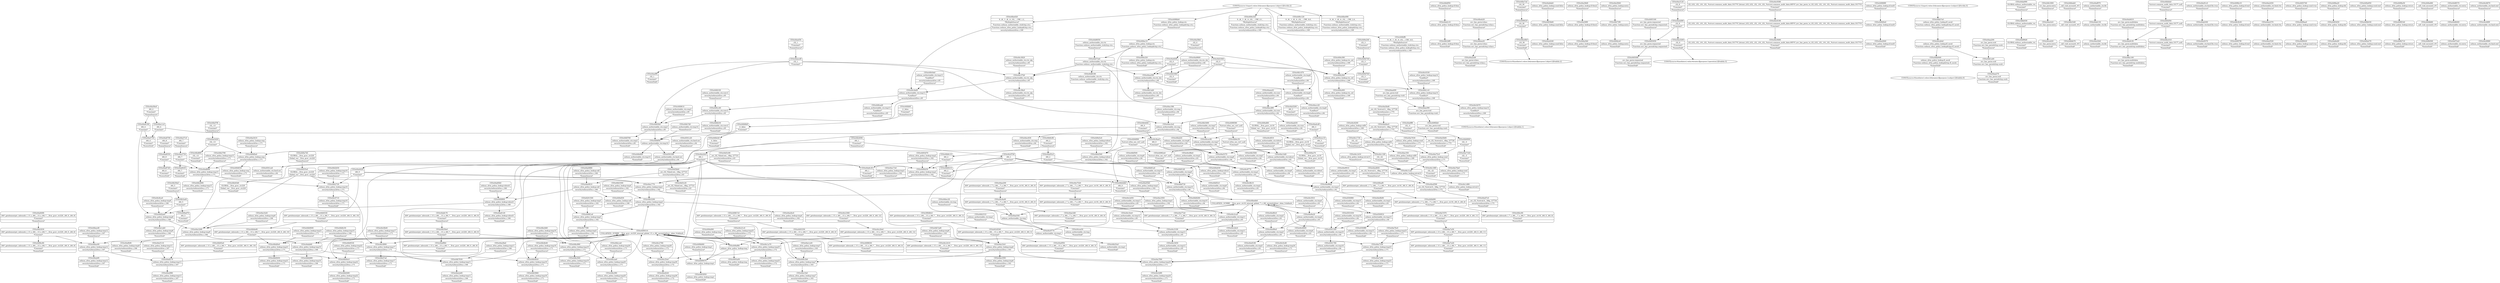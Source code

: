 digraph {
	CE0x44b3290 [shape=record,shape=Mrecord,label="{CE0x44b3290|selinux_xfrm_policy_lookup:tmp4|security/selinux/xfrm.c,162}"]
	CE0x44bf5c0 [shape=record,shape=Mrecord,label="{CE0x44bf5c0|selinux_authorizable_ctx:tmp9|security/selinux/xfrm.c,64|*SummSink*}"]
	CE0x44fdcb0 [shape=record,shape=Mrecord,label="{CE0x44fdcb0|i1_false|*Constant*|*SummSink*}"]
	CE0x44b39a0 [shape=record,shape=Mrecord,label="{CE0x44b39a0|i64_5|*Constant*|*SummSource*}"]
	CE0x449c120 [shape=record,shape=Mrecord,label="{CE0x449c120|0:_i8,_1:_i8,_4:_i32,_:_CRE_8,8_|*MultipleSource*|Function::selinux_authorizable_ctx&Arg::ctx::|Function::selinux_xfrm_policy_lookup&Arg::ctx::|security/selinux/xfrm.c,169}"]
	CE0x44b6f50 [shape=record,shape=Mrecord,label="{CE0x44b6f50|selinux_xfrm_policy_lookup:if.then|*SummSource*}"]
	CE0x44a6ff0 [shape=record,shape=Mrecord,label="{CE0x44a6ff0|i32_-3|*Constant*|*SummSource*}"]
	CE0x44a2ed0 [shape=record,shape=Mrecord,label="{CE0x44a2ed0|avc_has_perm:tclass|Function::avc_has_perm&Arg::tclass::|*SummSink*}"]
	CE0x44ec380 [shape=record,shape=Mrecord,label="{CE0x44ec380|selinux_authorizable_ctx:cmp|security/selinux/xfrm.c,64|*SummSource*}"]
	CE0x44bc8d0 [shape=record,shape=Mrecord,label="{CE0x44bc8d0|selinux_xfrm_policy_lookup:tmp19|security/selinux/xfrm.c,171|*SummSource*}"]
	CE0x44a8ab0 [shape=record,shape=Mrecord,label="{CE0x44a8ab0|selinux_xfrm_policy_lookup:cond.false|*SummSource*}"]
	CE0x44a8270 [shape=record,shape=Mrecord,label="{CE0x44a8270|selinux_xfrm_policy_lookup:tmp13|security/selinux/xfrm.c,167}"]
	CE0x44b7630 [shape=record,shape=Mrecord,label="{CE0x44b7630|selinux_xfrm_policy_lookup:tmp11|security/selinux/xfrm.c,166}"]
	CE0x44a87d0 [shape=record,shape=Mrecord,label="{CE0x44a87d0|i64_8|*Constant*|*SummSink*}"]
	CE0x44ec1c0 [shape=record,shape=Mrecord,label="{CE0x44ec1c0|i64_4|*Constant*}"]
	CE0x44c6a40 [shape=record,shape=Mrecord,label="{CE0x44c6a40|i64*_getelementptr_inbounds_(_7_x_i64_,_7_x_i64_*___llvm_gcov_ctr16,_i64_0,_i64_0)|*Constant*}"]
	CE0x44be020 [shape=record,shape=Mrecord,label="{CE0x44be020|0:_i8,_1:_i8,_4:_i32,_:_CRE_1,2_|*MultipleSource*|Function::selinux_authorizable_ctx&Arg::ctx::|Function::selinux_xfrm_policy_lookup&Arg::ctx::|security/selinux/xfrm.c,169}"]
	CE0x44ba3b0 [shape=record,shape=Mrecord,label="{CE0x44ba3b0|selinux_xfrm_policy_lookup:if.then2|*SummSink*}"]
	CE0x44b6210 [shape=record,shape=Mrecord,label="{CE0x44b6210|i64_2|*Constant*|*SummSink*}"]
	CE0x44b8e80 [shape=record,shape=Mrecord,label="{CE0x44b8e80|i64*_getelementptr_inbounds_(_13_x_i64_,_13_x_i64_*___llvm_gcov_ctr220,_i64_0,_i64_10)|*Constant*}"]
	CE0x44d1840 [shape=record,shape=Mrecord,label="{CE0x44d1840|i32_0|*Constant*}"]
	CE0x44b7ad0 [shape=record,shape=Mrecord,label="{CE0x44b7ad0|selinux_xfrm_policy_lookup:tmp6|security/selinux/xfrm.c,163|*SummSource*}"]
	CE0x44a8690 [shape=record,shape=Mrecord,label="{CE0x44a8690|selinux_xfrm_policy_lookup:tmp15|security/selinux/xfrm.c,171}"]
	CE0x44b6900 [shape=record,shape=Mrecord,label="{CE0x44b6900|i32_-3|*Constant*}"]
	CE0x44962e0 [shape=record,shape=Mrecord,label="{CE0x44962e0|%struct.xfrm_sec_ctx*_null|*Constant*|*SummSink*}"]
	CE0x44c0df0 [shape=record,shape=Mrecord,label="{CE0x44c0df0|selinux_xfrm_policy_lookup:tmp24|security/selinux/xfrm.c,171|*SummSink*}"]
	CE0x44b73f0 [shape=record,shape=Mrecord,label="{CE0x44b73f0|selinux_xfrm_policy_lookup:entry}"]
	CE0x44b4920 [shape=record,shape=Mrecord,label="{CE0x44b4920|selinux_xfrm_policy_lookup:tmp18|security/selinux/xfrm.c,171}"]
	"CONST[source:0(mediator),value:0(static)][purpose:{operation}][SnkIdx:3]"
	CE0x44b1d00 [shape=record,shape=Mrecord,label="{CE0x44b1d00|selinux_authorizable_ctx:tmp6|*LoadInst*|security/selinux/xfrm.c,64}"]
	CE0x449e400 [shape=record,shape=Mrecord,label="{CE0x449e400|selinux_xfrm_policy_lookup:ctx_sid|security/selinux/xfrm.c,169|*SummSink*}"]
	CE0x44bc940 [shape=record,shape=Mrecord,label="{CE0x44bc940|selinux_xfrm_policy_lookup:tmp19|security/selinux/xfrm.c,171|*SummSink*}"]
	CE0x44a71b0 [shape=record,shape=Mrecord,label="{CE0x44a71b0|i32_-3|*Constant*|*SummSink*}"]
	CE0x44a5370 [shape=record,shape=Mrecord,label="{CE0x44a5370|selinux_authorizable_ctx:tmp8|security/selinux/xfrm.c,64}"]
	CE0x44c9380 [shape=record,shape=Mrecord,label="{CE0x44c9380|i32_(i32,_i32,_i16,_i32,_%struct.common_audit_data.1017*)*_bitcast_(i32_(i32,_i32,_i16,_i32,_%struct.common_audit_data.495*)*_avc_has_perm_to_i32_(i32,_i32,_i16,_i32,_%struct.common_audit_data.1017*)*)|*Constant*|*SummSource*}"]
	CE0x44a56e0 [shape=record,shape=Mrecord,label="{CE0x44a56e0|i64_4|*Constant*|*SummSource*}"]
	CE0x4498580 [shape=record,shape=Mrecord,label="{CE0x4498580|%struct.xfrm_sec_ctx*_null|*Constant*|*SummSource*}"]
	CE0x44940e0 [shape=record,shape=Mrecord,label="{CE0x44940e0|selinux_xfrm_policy_lookup:if.end3}"]
	CE0x44fd3b0 [shape=record,shape=Mrecord,label="{CE0x44fd3b0|selinux_authorizable_ctx:cmp3|security/selinux/xfrm.c,65}"]
	CE0x4499470 [shape=record,shape=Mrecord,label="{CE0x4499470|selinux_xfrm_policy_lookup:tmp1}"]
	CE0x44fec90 [shape=record,shape=Mrecord,label="{CE0x44fec90|i64*_getelementptr_inbounds_(_7_x_i64_,_7_x_i64_*___llvm_gcov_ctr16,_i64_0,_i64_6)|*Constant*|*SummSink*}"]
	CE0x44c0cd0 [shape=record,shape=Mrecord,label="{CE0x44c0cd0|selinux_xfrm_policy_lookup:tmp24|security/selinux/xfrm.c,171|*SummSource*}"]
	CE0x44aa270 [shape=record,shape=Mrecord,label="{CE0x44aa270|avc_has_perm:ssid|Function::avc_has_perm&Arg::ssid::|*SummSink*}"]
	CE0x44a8550 [shape=record,shape=Mrecord,label="{CE0x44a8550|i64_8|*Constant*}"]
	CE0x44da990 [shape=record,shape=Mrecord,label="{CE0x44da990|GLOBAL:selinux_authorizable_ctx|*Constant*|*SummSource*}"]
	CE0x44ca420 [shape=record,shape=Mrecord,label="{CE0x44ca420|avc_has_perm:entry|*SummSink*}"]
	CE0x44bf500 [shape=record,shape=Mrecord,label="{CE0x44bf500|selinux_authorizable_ctx:tmp9|security/selinux/xfrm.c,64|*SummSource*}"]
	CE0x449cad0 [shape=record,shape=Mrecord,label="{CE0x449cad0|selinux_authorizable_ctx:tmp13|*LoadInst*|security/selinux/xfrm.c,65|*SummSink*}"]
	CE0x44e9b90 [shape=record,shape=Mrecord,label="{CE0x44e9b90|selinux_authorizable_ctx:tmp3|security/selinux/xfrm.c,63|*SummSink*}"]
	CE0x44bbb70 [shape=record,shape=Mrecord,label="{CE0x44bbb70|_call_void_mcount()_#3|*SummSink*}"]
	CE0x44a4420 [shape=record,shape=Mrecord,label="{CE0x44a4420|i64_0|*Constant*}"]
	CE0x44b4d40 [shape=record,shape=Mrecord,label="{CE0x44b4d40|i64_0|*Constant*|*SummSource*}"]
	CE0x44ab130 [shape=record,shape=Mrecord,label="{CE0x44ab130|selinux_authorizable_ctx:bb}"]
	CE0x44afa60 [shape=record,shape=Mrecord,label="{CE0x44afa60|selinux_xfrm_policy_lookup:tmp10|security/selinux/xfrm.c,166}"]
	CE0x44c1ca0 [shape=record,shape=Mrecord,label="{CE0x44c1ca0|selinux_xfrm_policy_lookup:retval.0}"]
	CE0x44e9910 [shape=record,shape=Mrecord,label="{CE0x44e9910|selinux_authorizable_ctx:tmp3|security/selinux/xfrm.c,63|*SummSource*}"]
	CE0x44c3820 [shape=record,shape=Mrecord,label="{CE0x44c3820|selinux_authorizable_ctx:ctx_alg|security/selinux/xfrm.c,65|*SummSource*}"]
	CE0x44a05c0 [shape=record,shape=Mrecord,label="{CE0x44a05c0|i64_2|*Constant*}"]
	CE0x449d7b0 [shape=record,shape=Mrecord,label="{CE0x449d7b0|i32_3|*Constant*|*SummSink*}"]
	CE0x44b2b50 [shape=record,shape=Mrecord,label="{CE0x44b2b50|selinux_xfrm_policy_lookup:tmp16|security/selinux/xfrm.c,171|*SummSource*}"]
	CE0x44bb940 [shape=record,shape=Mrecord,label="{CE0x44bb940|selinux_xfrm_policy_lookup:fl_secid|Function::selinux_xfrm_policy_lookup&Arg::fl_secid::|*SummSink*}"]
	CE0x44bb7e0 [shape=record,shape=Mrecord,label="{CE0x44bb7e0|selinux_xfrm_policy_lookup:fl_secid|Function::selinux_xfrm_policy_lookup&Arg::fl_secid::|*SummSource*}"]
	CE0x44c0b40 [shape=record,shape=Mrecord,label="{CE0x44c0b40|selinux_xfrm_policy_lookup:tmp17|security/selinux/xfrm.c,171|*SummSource*}"]
	CE0x44bcca0 [shape=record,shape=Mrecord,label="{CE0x44bcca0|selinux_xfrm_policy_lookup:tmp20|security/selinux/xfrm.c,171|*SummSource*}"]
	CE0x6201500 [shape=record,shape=Mrecord,label="{CE0x6201500|selinux_xfrm_policy_lookup:tmp5|security/selinux/xfrm.c,162|*SummSource*}"]
	CE0x4501630 [shape=record,shape=Mrecord,label="{CE0x4501630|selinux_authorizable_ctx:tmp16|security/selinux/xfrm.c,64|*SummSource*}"]
	CE0x4493b60 [shape=record,shape=Mrecord,label="{CE0x4493b60|selinux_xfrm_policy_lookup:cond.false}"]
	CE0x44befc0 [shape=record,shape=Mrecord,label="{CE0x44befc0|selinux_authorizable_ctx:tmp8|security/selinux/xfrm.c,64|*SummSource*}"]
	CE0x44a2dc0 [shape=record,shape=Mrecord,label="{CE0x44a2dc0|i64_1|*Constant*}"]
	"CONST[source:0(mediator),value:2(dynamic)][purpose:{object}][SnkIdx:1]"
	CE0x44bf730 [shape=record,shape=Mrecord,label="{CE0x44bf730|selinux_authorizable_ctx:tmp10|security/selinux/xfrm.c,64}"]
	CE0x4499f00 [shape=record,shape=Mrecord,label="{CE0x4499f00|selinux_xfrm_policy_lookup:tobool1|security/selinux/xfrm.c,166}"]
	CE0x44b4db0 [shape=record,shape=Mrecord,label="{CE0x44b4db0|i64_0|*Constant*|*SummSink*}"]
	CE0x44a9ac0 [shape=record,shape=Mrecord,label="{CE0x44a9ac0|_ret_i32_%retval.0,_!dbg_!27728|security/selinux/avc.c,775}"]
	CE0x44c18f0 [shape=record,shape=Mrecord,label="{CE0x44c18f0|i32_-22|*Constant*|*SummSink*}"]
	CE0x449cc40 [shape=record,shape=Mrecord,label="{CE0x449cc40|selinux_authorizable_ctx:conv2|security/selinux/xfrm.c,65}"]
	CE0x44a17e0 [shape=record,shape=Mrecord,label="{CE0x44a17e0|selinux_xfrm_policy_lookup:tmp3|security/selinux/xfrm.c,162|*SummSource*}"]
	CE0x44bd6f0 [shape=record,shape=Mrecord,label="{CE0x44bd6f0|i32_-13|*Constant*|*SummSink*}"]
	CE0x449bff0 [shape=record,shape=Mrecord,label="{CE0x449bff0|0:_i8,_1:_i8,_4:_i32,_:_CRE_4,8_|*MultipleSource*|Function::selinux_authorizable_ctx&Arg::ctx::|Function::selinux_xfrm_policy_lookup&Arg::ctx::|security/selinux/xfrm.c,169}"]
	CE0x44a4240 [shape=record,shape=Mrecord,label="{CE0x44a4240|selinux_xfrm_policy_lookup:cond.false|*SummSink*}"]
	CE0x44cec80 [shape=record,shape=Mrecord,label="{CE0x44cec80|selinux_authorizable_ctx:tmp7|security/selinux/xfrm.c,64}"]
	CE0x44a5110 [shape=record,shape=Mrecord,label="{CE0x44a5110|selinux_xfrm_policy_lookup:tmp13|security/selinux/xfrm.c,167|*SummSource*}"]
	CE0x44981a0 [shape=record,shape=Mrecord,label="{CE0x44981a0|selinux_xfrm_policy_lookup:tmp5|security/selinux/xfrm.c,162}"]
	CE0x449b450 [shape=record,shape=Mrecord,label="{CE0x449b450|selinux_xfrm_policy_lookup:tmp2|security/selinux/xfrm.c,162}"]
	CE0x44a9660 [shape=record,shape=Mrecord,label="{CE0x44a9660|selinux_authorizable_ctx:ctx_doi|security/selinux/xfrm.c,64|*SummSource*}"]
	CE0x44a60b0 [shape=record,shape=Mrecord,label="{CE0x44a60b0|selinux_xfrm_policy_lookup:tobool1|security/selinux/xfrm.c,166|*SummSource*}"]
	CE0x4500f80 [shape=record,shape=Mrecord,label="{CE0x4500f80|selinux_authorizable_ctx:tmp15|security/selinux/xfrm.c,64|*SummSource*}"]
	CE0x44c6190 [shape=record,shape=Mrecord,label="{CE0x44c6190|i32_(i32,_i32,_i16,_i32,_%struct.common_audit_data.1017*)*_bitcast_(i32_(i32,_i32,_i16,_i32,_%struct.common_audit_data.495*)*_avc_has_perm_to_i32_(i32,_i32,_i16,_i32,_%struct.common_audit_data.1017*)*)|*Constant*}"]
	CE0x44cea50 [shape=record,shape=Mrecord,label="{CE0x44cea50|selinux_authorizable_ctx:tmp|*SummSink*}"]
	CE0x44c0890 [shape=record,shape=Mrecord,label="{CE0x44c0890|selinux_xfrm_policy_lookup:tmp17|security/selinux/xfrm.c,171}"]
	CE0x44a9c50 [shape=record,shape=Mrecord,label="{CE0x44a9c50|avc_has_perm:auditdata|Function::avc_has_perm&Arg::auditdata::}"]
	CE0x44bd7f0 [shape=record,shape=Mrecord,label="{CE0x44bd7f0|i32_-13|*Constant*|*SummSource*}"]
	CE0x44a9d10 [shape=record,shape=Mrecord,label="{CE0x44a9d10|avc_has_perm:auditdata|Function::avc_has_perm&Arg::auditdata::|*SummSource*}"]
	CE0x44b8260 [shape=record,shape=Mrecord,label="{CE0x44b8260|selinux_authorizable_ctx:tmp10|security/selinux/xfrm.c,64|*SummSink*}"]
	CE0x4493a00 [shape=record,shape=Mrecord,label="{CE0x4493a00|selinux_xfrm_policy_lookup:tmp|*SummSink*}"]
	CE0x44e77e0 [shape=record,shape=Mrecord,label="{CE0x44e77e0|i64*_getelementptr_inbounds_(_7_x_i64_,_7_x_i64_*___llvm_gcov_ctr16,_i64_0,_i64_5)|*Constant*|*SummSink*}"]
	CE0x449e2b0 [shape=record,shape=Mrecord,label="{CE0x449e2b0|selinux_xfrm_policy_lookup:ctx_sid|security/selinux/xfrm.c,169}"]
	CE0x44c8770 [shape=record,shape=Mrecord,label="{CE0x44c8770|selinux_authorizable_ctx:tmp2|security/selinux/xfrm.c,63}"]
	CE0x44aa400 [shape=record,shape=Mrecord,label="{CE0x44aa400|avc_has_perm:tsid|Function::avc_has_perm&Arg::tsid::|*SummSource*}"]
	CE0x44ab300 [shape=record,shape=Mrecord,label="{CE0x44ab300|selinux_authorizable_ctx:land.lhs.true}"]
	CE0x44a3200 [shape=record,shape=Mrecord,label="{CE0x44a3200|i32_8|*Constant*|*SummSink*}"]
	CE0x44a3410 [shape=record,shape=Mrecord,label="{CE0x44a3410|selinux_xfrm_policy_lookup:cmp|security/selinux/xfrm.c,171|*SummSource*}"]
	CE0x44c6000 [shape=record,shape=Mrecord,label="{CE0x44c6000|selinux_authorizable_ctx:tmp4|security/selinux/xfrm.c,63|*SummSink*}"]
	CE0x44ac4c0 [shape=record,shape=Mrecord,label="{CE0x44ac4c0|avc_has_perm:entry}"]
	CE0x44c13f0 [shape=record,shape=Mrecord,label="{CE0x44c13f0|i32_-22|*Constant*}"]
	CE0x449c1c0 [shape=record,shape=Mrecord,label="{CE0x449c1c0|selinux_xfrm_policy_lookup:tmp14|*LoadInst*|security/selinux/xfrm.c,169}"]
	CE0x449d740 [shape=record,shape=Mrecord,label="{CE0x449d740|i32_3|*Constant*}"]
	CE0x44a1b90 [shape=record,shape=Mrecord,label="{CE0x44a1b90|selinux_xfrm_policy_lookup:tmp9|security/selinux/xfrm.c,166}"]
	CE0x44a6120 [shape=record,shape=Mrecord,label="{CE0x44a6120|selinux_xfrm_policy_lookup:tobool1|security/selinux/xfrm.c,166|*SummSink*}"]
	CE0x44bcaa0 [shape=record,shape=Mrecord,label="{CE0x44bcaa0|selinux_xfrm_policy_lookup:tmp20|security/selinux/xfrm.c,171}"]
	CE0x449e830 [shape=record,shape=Mrecord,label="{CE0x449e830|selinux_xfrm_policy_lookup:call|security/selinux/xfrm.c,166|*SummSink*}"]
	CE0x44d73a0 [shape=record,shape=Mrecord,label="{CE0x44d73a0|selinux_authorizable_ctx:ctx|Function::selinux_authorizable_ctx&Arg::ctx::}"]
	CE0x44bc860 [shape=record,shape=Mrecord,label="{CE0x44bc860|selinux_xfrm_policy_lookup:tmp19|security/selinux/xfrm.c,171}"]
	CE0x44bd0e0 [shape=record,shape=Mrecord,label="{CE0x44bd0e0|selinux_xfrm_policy_lookup:tmp21|security/selinux/xfrm.c,171}"]
	CE0x44d6050 [shape=record,shape=Mrecord,label="{CE0x44d6050|selinux_authorizable_ctx:ctx|Function::selinux_authorizable_ctx&Arg::ctx::|*SummSource*}"]
	CE0x4493950 [shape=record,shape=Mrecord,label="{CE0x4493950|selinux_xfrm_policy_lookup:tmp1|*SummSink*}"]
	CE0x44b47a0 [shape=record,shape=Mrecord,label="{CE0x44b47a0|selinux_xfrm_policy_lookup:tmp17|security/selinux/xfrm.c,171|*SummSink*}"]
	CE0x44b45d0 [shape=record,shape=Mrecord,label="{CE0x44b45d0|GLOBAL:__llvm_gcov_ctr220|Global_var:__llvm_gcov_ctr220|*SummSink*}"]
	CE0x44a0880 [shape=record,shape=Mrecord,label="{CE0x44a0880|selinux_xfrm_policy_lookup:call|security/selinux/xfrm.c,166|*SummSource*}"]
	CE0x44a4d90 [shape=record,shape=Mrecord,label="{CE0x44a4d90|i32_8|*Constant*}"]
	CE0x4498e10 [shape=record,shape=Mrecord,label="{CE0x4498e10|selinux_xfrm_policy_lookup:if.end|*SummSource*}"]
	CE0x44c9480 [shape=record,shape=Mrecord,label="{CE0x44c9480|i32_(i32,_i32,_i16,_i32,_%struct.common_audit_data.1017*)*_bitcast_(i32_(i32,_i32,_i16,_i32,_%struct.common_audit_data.495*)*_avc_has_perm_to_i32_(i32,_i32,_i16,_i32,_%struct.common_audit_data.1017*)*)|*Constant*|*SummSink*}"]
	CE0x44a2520 [shape=record,shape=Mrecord,label="{CE0x44a2520|selinux_authorizable_ctx:land.rhs|*SummSink*}"]
	"CONST[source:1(input),value:2(dynamic)][purpose:{subject}][SrcIdx:3]"
	CE0x44bebb0 [shape=record,shape=Mrecord,label="{CE0x44bebb0|COLLAPSED:_GCMRE___llvm_gcov_ctr16_internal_global_7_x_i64_zeroinitializer:_elem_0:default:}"]
	CE0x44c2780 [shape=record,shape=Mrecord,label="{CE0x44c2780|selinux_xfrm_policy_lookup:tmp26|security/selinux/xfrm.c,172|*SummSource*}"]
	CE0x44a22b0 [shape=record,shape=Mrecord,label="{CE0x44a22b0|selinux_authorizable_ctx:bb|*SummSink*}"]
	CE0x44b1d70 [shape=record,shape=Mrecord,label="{CE0x44b1d70|selinux_authorizable_ctx:tmp6|*LoadInst*|security/selinux/xfrm.c,64|*SummSource*}"]
	CE0x449ee70 [shape=record,shape=Mrecord,label="{CE0x449ee70|GLOBAL:__llvm_gcov_ctr16|Global_var:__llvm_gcov_ctr16|*SummSink*}"]
	CE0x44c3450 [shape=record,shape=Mrecord,label="{CE0x44c3450|selinux_authorizable_ctx:tmp12|security/selinux/xfrm.c,65|*SummSink*}"]
	CE0x44d3c90 [shape=record,shape=Mrecord,label="{CE0x44d3c90|_ret_i32_%land.ext,_!dbg_!27723|security/selinux/xfrm.c,63|*SummSource*}"]
	CE0x4498420 [shape=record,shape=Mrecord,label="{CE0x4498420|selinux_xfrm_policy_lookup:cond.true|*SummSink*}"]
	CE0x44b9530 [shape=record,shape=Mrecord,label="{CE0x44b9530|selinux_xfrm_policy_lookup:tmp22|security/selinux/xfrm.c,171|*SummSource*}"]
	CE0x4499ae0 [shape=record,shape=Mrecord,label="{CE0x4499ae0|selinux_xfrm_policy_lookup:cond.true}"]
	CE0x44fdbf0 [shape=record,shape=Mrecord,label="{CE0x44fdbf0|i1_false|*Constant*|*SummSource*}"]
	CE0x44ed7c0 [shape=record,shape=Mrecord,label="{CE0x44ed7c0|_ret_i32_%retval.0,_!dbg_!27734|security/selinux/xfrm.c,172|*SummSink*}"]
	CE0x449ed60 [shape=record,shape=Mrecord,label="{CE0x449ed60|GLOBAL:__llvm_gcov_ctr16|Global_var:__llvm_gcov_ctr16|*SummSource*}"]
	CE0x44b4560 [shape=record,shape=Mrecord,label="{CE0x44b4560|selinux_xfrm_policy_lookup:tobool|security/selinux/xfrm.c,162}"]
	CE0x44a8430 [shape=record,shape=Mrecord,label="{CE0x44a8430|i64_7|*Constant*|*SummSink*}"]
	CE0x449e390 [shape=record,shape=Mrecord,label="{CE0x449e390|selinux_xfrm_policy_lookup:ctx_sid|security/selinux/xfrm.c,169|*SummSource*}"]
	CE0x44c6f10 [shape=record,shape=Mrecord,label="{CE0x44c6f10|selinux_authorizable_ctx:tobool|security/selinux/xfrm.c,63|*SummSource*}"]
	CE0x44e82f0 [shape=record,shape=Mrecord,label="{CE0x44e82f0|i32_0|*Constant*}"]
	CE0x44c2d50 [shape=record,shape=Mrecord,label="{CE0x44c2d50|selinux_authorizable_ctx:tmp11|security/selinux/xfrm.c,65|*SummSource*}"]
	CE0x44fdf50 [shape=record,shape=Mrecord,label="{CE0x44fdf50|selinux_authorizable_ctx:tmp14}"]
	CE0x44d6180 [shape=record,shape=Mrecord,label="{CE0x44d6180|selinux_authorizable_ctx:ctx|Function::selinux_authorizable_ctx&Arg::ctx::|*SummSink*}"]
	CE0x44ed220 [shape=record,shape=Mrecord,label="{CE0x44ed220|selinux_xfrm_policy_lookup:tmp26|security/selinux/xfrm.c,172|*SummSink*}"]
	CE0x44c4a60 [shape=record,shape=Mrecord,label="{CE0x44c4a60|selinux_authorizable_ctx:tmp13|*LoadInst*|security/selinux/xfrm.c,65}"]
	"CONST[source:1(input),value:2(dynamic)][purpose:{object}][SrcIdx:2]"
	CE0x44a8fb0 [shape=record,shape=Mrecord,label="{CE0x44a8fb0|i64*_getelementptr_inbounds_(_13_x_i64_,_13_x_i64_*___llvm_gcov_ctr220,_i64_0,_i64_9)|*Constant*|*SummSink*}"]
	CE0x44c8ce0 [shape=record,shape=Mrecord,label="{CE0x44c8ce0|selinux_xfrm_policy_lookup:tmp8|security/selinux/xfrm.c,166|*SummSource*}"]
	CE0x44babf0 [shape=record,shape=Mrecord,label="{CE0x44babf0|selinux_xfrm_policy_lookup:tmp12|security/selinux/xfrm.c,167|*SummSink*}"]
	CE0x44ac350 [shape=record,shape=Mrecord,label="{CE0x44ac350|selinux_xfrm_policy_lookup:call4|security/selinux/xfrm.c,169|*SummSink*}"]
	CE0x44bf080 [shape=record,shape=Mrecord,label="{CE0x44bf080|selinux_authorizable_ctx:tmp8|security/selinux/xfrm.c,64|*SummSink*}"]
	CE0x44a1770 [shape=record,shape=Mrecord,label="{CE0x44a1770|selinux_xfrm_policy_lookup:tmp3|security/selinux/xfrm.c,162}"]
	CE0x44c32e0 [shape=record,shape=Mrecord,label="{CE0x44c32e0|selinux_authorizable_ctx:tmp12|security/selinux/xfrm.c,65|*SummSource*}"]
	CE0x44a6e60 [shape=record,shape=Mrecord,label="{CE0x44a6e60|selinux_xfrm_policy_lookup:bb|*SummSink*}"]
	CE0x44a5bd0 [shape=record,shape=Mrecord,label="{CE0x44a5bd0|_ret_i32_%retval.0,_!dbg_!27728|security/selinux/avc.c,775|*SummSource*}"]
	CE0x44ec630 [shape=record,shape=Mrecord,label="{CE0x44ec630|selinux_authorizable_ctx:cmp|security/selinux/xfrm.c,64|*SummSink*}"]
	CE0x44a3750 [shape=record,shape=Mrecord,label="{CE0x44a3750|i64_7|*Constant*}"]
	CE0x449f2b0 [shape=record,shape=Mrecord,label="{CE0x449f2b0|avc_has_perm:tsid|Function::avc_has_perm&Arg::tsid::|*SummSink*}"]
	CE0x44b59e0 [shape=record,shape=Mrecord,label="{CE0x44b59e0|i64*_getelementptr_inbounds_(_13_x_i64_,_13_x_i64_*___llvm_gcov_ctr220,_i64_0,_i64_9)|*Constant*}"]
	CE0x44a28a0 [shape=record,shape=Mrecord,label="{CE0x44a28a0|selinux_xfrm_policy_lookup:tmp11|security/selinux/xfrm.c,166|*SummSource*}"]
	CE0x449ec40 [shape=record,shape=Mrecord,label="{CE0x449ec40|GLOBAL:__llvm_gcov_ctr16|Global_var:__llvm_gcov_ctr16}"]
	CE0x44935e0 [shape=record,shape=Mrecord,label="{CE0x44935e0|GLOBAL:__llvm_gcov_ctr220|Global_var:__llvm_gcov_ctr220}"]
	CE0x44c3190 [shape=record,shape=Mrecord,label="{CE0x44c3190|selinux_authorizable_ctx:tmp12|security/selinux/xfrm.c,65}"]
	CE0x44fd760 [shape=record,shape=Mrecord,label="{CE0x44fd760|selinux_authorizable_ctx:cmp3|security/selinux/xfrm.c,65|*SummSink*}"]
	CE0x44ea390 [shape=record,shape=Mrecord,label="{CE0x44ea390|selinux_authorizable_ctx:ctx_doi|security/selinux/xfrm.c,64}"]
	CE0x44c1730 [shape=record,shape=Mrecord,label="{CE0x44c1730|i32_-22|*Constant*|*SummSource*}"]
	CE0x44a43b0 [shape=record,shape=Mrecord,label="{CE0x44a43b0|selinux_xfrm_policy_lookup:tmp2|security/selinux/xfrm.c,162|*SummSink*}"]
	CE0x44b5860 [shape=record,shape=Mrecord,label="{CE0x44b5860|selinux_xfrm_policy_lookup:tmp18|security/selinux/xfrm.c,171|*SummSink*}"]
	CE0x44a7e90 [shape=record,shape=Mrecord,label="{CE0x44a7e90|selinux_xfrm_policy_lookup:tmp23|security/selinux/xfrm.c,171|*SummSink*}"]
	CE0x449d0a0 [shape=record,shape=Mrecord,label="{CE0x449d0a0|selinux_xfrm_policy_lookup:cmp|security/selinux/xfrm.c,171}"]
	CE0x44c2410 [shape=record,shape=Mrecord,label="{CE0x44c2410|i64*_getelementptr_inbounds_(_13_x_i64_,_13_x_i64_*___llvm_gcov_ctr220,_i64_0,_i64_12)|*Constant*|*SummSink*}"]
	CE0x449ac10 [shape=record,shape=Mrecord,label="{CE0x449ac10|selinux_xfrm_policy_lookup:ctx|Function::selinux_xfrm_policy_lookup&Arg::ctx::}"]
	CE0x44c2360 [shape=record,shape=Mrecord,label="{CE0x44c2360|i64*_getelementptr_inbounds_(_13_x_i64_,_13_x_i64_*___llvm_gcov_ctr220,_i64_0,_i64_12)|*Constant*|*SummSource*}"]
	CE0x44aea20 [shape=record,shape=Mrecord,label="{CE0x44aea20|selinux_authorizable_ctx:conv|security/selinux/xfrm.c,64|*SummSource*}"]
	CE0x44a38d0 [shape=record,shape=Mrecord,label="{CE0x44a38d0|selinux_xfrm_policy_lookup:if.then2|*SummSource*}"]
	CE0x44b6c10 [shape=record,shape=Mrecord,label="{CE0x44b6c10|i64_2|*Constant*}"]
	CE0x449af80 [shape=record,shape=Mrecord,label="{CE0x449af80|selinux_xfrm_policy_lookup:tmp}"]
	CE0x44ae540 [shape=record,shape=Mrecord,label="{CE0x44ae540|selinux_authorizable_ctx:tmp}"]
	CE0x44e98a0 [shape=record,shape=Mrecord,label="{CE0x44e98a0|selinux_authorizable_ctx:tmp3|security/selinux/xfrm.c,63}"]
	CE0x44e7520 [shape=record,shape=Mrecord,label="{CE0x44e7520|i64*_getelementptr_inbounds_(_7_x_i64_,_7_x_i64_*___llvm_gcov_ctr16,_i64_0,_i64_5)|*Constant*|*SummSource*}"]
	CE0x44b3030 [shape=record,shape=Mrecord,label="{CE0x44b3030|i64*_getelementptr_inbounds_(_13_x_i64_,_13_x_i64_*___llvm_gcov_ctr220,_i64_0,_i64_6)|*Constant*}"]
	CE0x44b9000 [shape=record,shape=Mrecord,label="{CE0x44b9000|selinux_xfrm_policy_lookup:tmp21|security/selinux/xfrm.c,171|*SummSource*}"]
	CE0x4501300 [shape=record,shape=Mrecord,label="{CE0x4501300|selinux_authorizable_ctx:tmp16|security/selinux/xfrm.c,64}"]
	CE0x44bea20 [shape=record,shape=Mrecord,label="{CE0x44bea20|avc_has_perm:tclass|Function::avc_has_perm&Arg::tclass::}"]
	CE0x44a2a60 [shape=record,shape=Mrecord,label="{CE0x44a2a60|selinux_xfrm_policy_lookup:tmp11|security/selinux/xfrm.c,166|*SummSink*}"]
	CE0x449b030 [shape=record,shape=Mrecord,label="{CE0x449b030|selinux_xfrm_policy_lookup:cond.end}"]
	CE0x44991b0 [shape=record,shape=Mrecord,label="{CE0x44991b0|selinux_xfrm_policy_lookup:return}"]
	CE0x4498630 [shape=record,shape=Mrecord,label="{CE0x4498630|i64*_getelementptr_inbounds_(_13_x_i64_,_13_x_i64_*___llvm_gcov_ctr220,_i64_0,_i64_0)|*Constant*|*SummSink*}"]
	CE0x44a2450 [shape=record,shape=Mrecord,label="{CE0x44a2450|selinux_authorizable_ctx:land.rhs|*SummSource*}"]
	CE0x44b3df0 [shape=record,shape=Mrecord,label="{CE0x44b3df0|selinux_xfrm_policy_lookup:if.then|*SummSink*}"]
	CE0x44a1b20 [shape=record,shape=Mrecord,label="{CE0x44a1b20|selinux_xfrm_policy_lookup:tmp9|security/selinux/xfrm.c,166|*SummSource*}"]
	CE0x44b93e0 [shape=record,shape=Mrecord,label="{CE0x44b93e0|i64*_getelementptr_inbounds_(_13_x_i64_,_13_x_i64_*___llvm_gcov_ctr220,_i64_0,_i64_10)|*Constant*|*SummSink*}"]
	CE0x44a5840 [shape=record,shape=Mrecord,label="{CE0x44a5840|selinux_xfrm_policy_lookup:entry|*SummSource*}"]
	CE0x44e8180 [shape=record,shape=Mrecord,label="{CE0x44e8180|selinux_authorizable_ctx:tmp5|security/selinux/xfrm.c,63|*SummSink*}"]
	CE0x44a7a50 [shape=record,shape=Mrecord,label="{CE0x44a7a50|i64*_getelementptr_inbounds_(_13_x_i64_,_13_x_i64_*___llvm_gcov_ctr220,_i64_0,_i64_11)|*Constant*}"]
	CE0x44b81a0 [shape=record,shape=Mrecord,label="{CE0x44b81a0|selinux_authorizable_ctx:tmp10|security/selinux/xfrm.c,64|*SummSource*}"]
	CE0x44e9370 [shape=record,shape=Mrecord,label="{CE0x44e9370|selinux_authorizable_ctx:land.lhs.true|*SummSink*}"]
	CE0x44fdd90 [shape=record,shape=Mrecord,label="{CE0x44fdd90|i64*_getelementptr_inbounds_(_7_x_i64_,_7_x_i64_*___llvm_gcov_ctr16,_i64_0,_i64_6)|*Constant*}"]
	CE0x44aa390 [shape=record,shape=Mrecord,label="{CE0x44aa390|avc_has_perm:tsid|Function::avc_has_perm&Arg::tsid::}"]
	CE0x44fd8d0 [shape=record,shape=Mrecord,label="{CE0x44fd8d0|i1_false|*Constant*}"]
	CE0x44ed600 [shape=record,shape=Mrecord,label="{CE0x44ed600|_ret_i32_%retval.0,_!dbg_!27734|security/selinux/xfrm.c,172|*SummSource*}"]
	CE0x449db80 [shape=record,shape=Mrecord,label="{CE0x449db80|_call_void_mcount()_#3}"]
	CE0x44968f0 [shape=record,shape=Mrecord,label="{CE0x44968f0|selinux_xfrm_policy_lookup:if.end3|*SummSource*}"]
	CE0x44be7a0 [shape=record,shape=Mrecord,label="{CE0x44be7a0|i16_39|*Constant*|*SummSource*}"]
	CE0x44bc010 [shape=record,shape=Mrecord,label="{CE0x44bc010|%struct.common_audit_data.1017*_null|*Constant*|*SummSink*}"]
	CE0x44a6c30 [shape=record,shape=Mrecord,label="{CE0x44a6c30|i64_1|*Constant*|*SummSink*}"]
	CE0x44ed590 [shape=record,shape=Mrecord,label="{CE0x44ed590|_ret_i32_%retval.0,_!dbg_!27734|security/selinux/xfrm.c,172}"]
	CE0x44ecc20 [shape=record,shape=Mrecord,label="{CE0x44ecc20|selinux_authorizable_ctx:tmp6|*LoadInst*|security/selinux/xfrm.c,64|*SummSink*}"]
	CE0x44a1850 [shape=record,shape=Mrecord,label="{CE0x44a1850|selinux_xfrm_policy_lookup:tmp3|security/selinux/xfrm.c,162|*SummSink*}"]
	CE0x3dbb030 [shape=record,shape=Mrecord,label="{CE0x3dbb030|GLOBAL:selinux_authorizable_ctx|*Constant*}"]
	CE0x4493350 [shape=record,shape=Mrecord,label="{CE0x4493350|i64*_getelementptr_inbounds_(_13_x_i64_,_13_x_i64_*___llvm_gcov_ctr220,_i64_0,_i64_0)|*Constant*}"]
	CE0x44fd100 [shape=record,shape=Mrecord,label="{CE0x44fd100|selinux_authorizable_ctx:conv2|security/selinux/xfrm.c,65|*SummSource*}"]
	CE0x44c8b10 [shape=record,shape=Mrecord,label="{CE0x44c8b10|selinux_authorizable_ctx:tmp2|security/selinux/xfrm.c,63|*SummSink*}"]
	CE0x44c1d10 [shape=record,shape=Mrecord,label="{CE0x44c1d10|selinux_xfrm_policy_lookup:retval.0|*SummSource*}"]
	CE0x4500ff0 [shape=record,shape=Mrecord,label="{CE0x4500ff0|selinux_authorizable_ctx:tmp15|security/selinux/xfrm.c,64|*SummSink*}"]
	CE0x44b94c0 [shape=record,shape=Mrecord,label="{CE0x44b94c0|selinux_xfrm_policy_lookup:tmp22|security/selinux/xfrm.c,171}"]
	CE0x643d540 [shape=record,shape=Mrecord,label="{CE0x643d540|i64*_getelementptr_inbounds_(_13_x_i64_,_13_x_i64_*___llvm_gcov_ctr220,_i64_0,_i64_3)|*Constant*}"]
	CE0x44ec2e0 [shape=record,shape=Mrecord,label="{CE0x44ec2e0|selinux_authorizable_ctx:cmp|security/selinux/xfrm.c,64}"]
	CE0x44e89e0 [shape=record,shape=Mrecord,label="{CE0x44e89e0|selinux_authorizable_ctx:tmp5|security/selinux/xfrm.c,63}"]
	CE0x44a7d70 [shape=record,shape=Mrecord,label="{CE0x44a7d70|i64*_getelementptr_inbounds_(_13_x_i64_,_13_x_i64_*___llvm_gcov_ctr220,_i64_0,_i64_11)|*Constant*|*SummSource*}"]
	"CONST[source:0(mediator),value:2(dynamic)][purpose:{object}][SnkIdx:2]"
	CE0x44aeb50 [shape=record,shape=Mrecord,label="{CE0x44aeb50|selinux_authorizable_ctx:conv|security/selinux/xfrm.c,64|*SummSink*}"]
	CE0x44a1ab0 [shape=record,shape=Mrecord,label="{CE0x44a1ab0|selinux_xfrm_policy_lookup:tmp8|security/selinux/xfrm.c,166|*SummSink*}"]
	CE0x44c2dc0 [shape=record,shape=Mrecord,label="{CE0x44c2dc0|selinux_authorizable_ctx:tmp11|security/selinux/xfrm.c,65|*SummSink*}"]
	CE0x44a2370 [shape=record,shape=Mrecord,label="{CE0x44a2370|selinux_authorizable_ctx:land.rhs}"]
	CE0x44c9700 [shape=record,shape=Mrecord,label="{CE0x44c9700|i64_1|*Constant*}"]
	CE0x44d3bb0 [shape=record,shape=Mrecord,label="{CE0x44d3bb0|_ret_i32_%land.ext,_!dbg_!27723|security/selinux/xfrm.c,63}"]
	CE0x44c8aa0 [shape=record,shape=Mrecord,label="{CE0x44c8aa0|i64_0|*Constant*}"]
	CE0x449b7c0 [shape=record,shape=Mrecord,label="{CE0x449b7c0|i64*_getelementptr_inbounds_(_13_x_i64_,_13_x_i64_*___llvm_gcov_ctr220,_i64_0,_i64_0)|*Constant*|*SummSource*}"]
	CE0x44d2ae0 [shape=record,shape=Mrecord,label="{CE0x44d2ae0|selinux_xfrm_policy_lookup:tmp8|security/selinux/xfrm.c,166}"]
	CE0x449f420 [shape=record,shape=Mrecord,label="{CE0x449f420|i16_39|*Constant*}"]
	CE0x44aef30 [shape=record,shape=Mrecord,label="{CE0x44aef30|i32_1|*Constant*|*SummSource*}"]
	CE0x449a320 [shape=record,shape=Mrecord,label="{CE0x449a320|selinux_xfrm_policy_lookup:ctx|Function::selinux_xfrm_policy_lookup&Arg::ctx::|*SummSink*}"]
	CE0x44b1a40 [shape=record,shape=Mrecord,label="{CE0x44b1a40|avc_has_perm:ssid|Function::avc_has_perm&Arg::ssid::}"]
	CE0x44adcd0 [shape=record,shape=Mrecord,label="{CE0x44adcd0|i64_3|*Constant*}"]
	CE0x449e320 [shape=record,shape=Mrecord,label="{CE0x449e320|0:_i8,_1:_i8,_4:_i32,_:_CRE_0,1_|*MultipleSource*|Function::selinux_authorizable_ctx&Arg::ctx::|Function::selinux_xfrm_policy_lookup&Arg::ctx::|security/selinux/xfrm.c,169}"]
	CE0x44a7330 [shape=record,shape=Mrecord,label="{CE0x44a7330|selinux_xfrm_policy_lookup:tmp23|security/selinux/xfrm.c,171}"]
	CE0x44a75c0 [shape=record,shape=Mrecord,label="{CE0x44a75c0|selinux_xfrm_policy_lookup:cond|security/selinux/xfrm.c,171}"]
	CE0x589d8c0 [shape=record,shape=Mrecord,label="{CE0x589d8c0|i64*_getelementptr_inbounds_(_13_x_i64_,_13_x_i64_*___llvm_gcov_ctr220,_i64_0,_i64_3)|*Constant*|*SummSource*}"]
	CE0x44bac60 [shape=record,shape=Mrecord,label="{CE0x44bac60|selinux_xfrm_policy_lookup:tmp12|security/selinux/xfrm.c,167}"]
	CE0x449a740 [shape=record,shape=Mrecord,label="{CE0x449a740|GLOBAL:__llvm_gcov_ctr220|Global_var:__llvm_gcov_ctr220|*SummSource*}"]
	CE0x44bbab0 [shape=record,shape=Mrecord,label="{CE0x44bbab0|_call_void_mcount()_#3|*SummSource*}"]
	CE0x449b500 [shape=record,shape=Mrecord,label="{CE0x449b500|_call_void_mcount()_#3|*SummSink*}"]
	CE0x44b83d0 [shape=record,shape=Mrecord,label="{CE0x44b83d0|i64*_getelementptr_inbounds_(_7_x_i64_,_7_x_i64_*___llvm_gcov_ctr16,_i64_0,_i64_5)|*Constant*}"]
	CE0x44b25e0 [shape=record,shape=Mrecord,label="{CE0x44b25e0|selinux_authorizable_ctx:tmp1|*SummSink*}"]
	CE0x44d18b0 [shape=record,shape=Mrecord,label="{CE0x44d18b0|i32_0|*Constant*|*SummSink*}"]
	CE0x449a480 [shape=record,shape=Mrecord,label="{CE0x449a480|_call_void_mcount()_#3|*SummSource*}"]
	CE0x4501ce0 [shape=record,shape=Mrecord,label="{CE0x4501ce0|selinux_authorizable_ctx:land.ext|security/selinux/xfrm.c,64|*SummSink*}"]
	CE0x44a0c10 [shape=record,shape=Mrecord,label="{CE0x44a0c10|selinux_xfrm_policy_lookup:if.then}"]
	CE0x44beb20 [shape=record,shape=Mrecord,label="{CE0x44beb20|avc_has_perm:tclass|Function::avc_has_perm&Arg::tclass::|*SummSource*}"]
	CE0x44fe890 [shape=record,shape=Mrecord,label="{CE0x44fe890|selinux_authorizable_ctx:tmp14|*SummSink*}"]
	CE0x44a0810 [shape=record,shape=Mrecord,label="{CE0x44a0810|selinux_xfrm_policy_lookup:call|security/selinux/xfrm.c,166}"]
	CE0x44a6490 [shape=record,shape=Mrecord,label="{CE0x44a6490|i64*_getelementptr_inbounds_(_13_x_i64_,_13_x_i64_*___llvm_gcov_ctr220,_i64_0,_i64_6)|*Constant*|*SummSource*}"]
	CE0x44d3c20 [shape=record,shape=Mrecord,label="{CE0x44d3c20|_ret_i32_%land.ext,_!dbg_!27723|security/selinux/xfrm.c,63|*SummSink*}"]
	CE0x44b3490 [shape=record,shape=Mrecord,label="{CE0x44b3490|selinux_authorizable_ctx:tmp7|security/selinux/xfrm.c,64|*SummSource*}"]
	CE0x4500f10 [shape=record,shape=Mrecord,label="{CE0x4500f10|selinux_authorizable_ctx:tmp15|security/selinux/xfrm.c,64}"]
	CE0x449b660 [shape=record,shape=Mrecord,label="{CE0x449b660|selinux_xfrm_policy_lookup:tmp1|*SummSource*}"]
	CE0x449c3b0 [shape=record,shape=Mrecord,label="{CE0x449c3b0|selinux_xfrm_policy_lookup:tmp7|security/selinux/xfrm.c,163}"]
	CE0x44b2890 [shape=record,shape=Mrecord,label="{CE0x44b2890|selinux_xfrm_policy_lookup:tmp15|security/selinux/xfrm.c,171|*SummSink*}"]
	CE0x44c88e0 [shape=record,shape=Mrecord,label="{CE0x44c88e0|selinux_authorizable_ctx:tmp2|security/selinux/xfrm.c,63|*SummSource*}"]
	CE0x44d8570 [shape=record,shape=Mrecord,label="{CE0x44d8570|selinux_authorizable_ctx:entry|*SummSource*}"]
	CE0x44c6200 [shape=record,shape=Mrecord,label="{CE0x44c6200|selinux_xfrm_policy_lookup:call4|security/selinux/xfrm.c,169|*SummSource*}"]
	CE0x449e5c0 [shape=record,shape=Mrecord,label="{CE0x449e5c0|selinux_xfrm_policy_lookup:tobool|security/selinux/xfrm.c,162|*SummSource*}"]
	CE0x44b6490 [shape=record,shape=Mrecord,label="{CE0x44b6490|selinux_xfrm_policy_lookup:tmp22|security/selinux/xfrm.c,171|*SummSink*}"]
	CE0x44ca6a0 [shape=record,shape=Mrecord,label="{CE0x44ca6a0|selinux_xfrm_policy_lookup:fl_secid|Function::selinux_xfrm_policy_lookup&Arg::fl_secid::}"]
	CE0x44c0470 [shape=record,shape=Mrecord,label="{CE0x44c0470|selinux_xfrm_policy_lookup:tmp14|*LoadInst*|security/selinux/xfrm.c,169|*SummSink*}"]
	CE0x44b8d80 [shape=record,shape=Mrecord,label="{CE0x44b8d80|selinux_xfrm_policy_lookup:tmp10|security/selinux/xfrm.c,166|*SummSink*}"]
	CE0x44b23d0 [shape=record,shape=Mrecord,label="{CE0x44b23d0|_call_void_mcount()_#3}"]
	CE0x4498a50 [shape=record,shape=Mrecord,label="{CE0x4498a50|selinux_xfrm_policy_lookup:return|*SummSource*}"]
	CE0x449dce0 [shape=record,shape=Mrecord,label="{CE0x449dce0|selinux_xfrm_policy_lookup:entry|*SummSink*}"]
	CE0x44af970 [shape=record,shape=Mrecord,label="{CE0x44af970|selinux_authorizable_ctx:bb|*SummSource*}"]
	CE0x44be8b0 [shape=record,shape=Mrecord,label="{CE0x44be8b0|i16_39|*Constant*|*SummSink*}"]
	CE0x44d96d0 [shape=record,shape=Mrecord,label="{CE0x44d96d0|GLOBAL:selinux_authorizable_ctx|*Constant*|*SummSink*}"]
	CE0x4493160 [shape=record,shape=Mrecord,label="{CE0x4493160|avc_has_perm:requested|Function::avc_has_perm&Arg::requested::|*SummSource*}"]
	CE0x45018f0 [shape=record,shape=Mrecord,label="{CE0x45018f0|selinux_authorizable_ctx:land.ext|security/selinux/xfrm.c,64}"]
	CE0x449a270 [shape=record,shape=Mrecord,label="{CE0x449a270|selinux_xfrm_policy_lookup:cond.end|*SummSink*}"]
	CE0x449b710 [shape=record,shape=Mrecord,label="{CE0x449b710|selinux_xfrm_policy_lookup:return|*SummSink*}"]
	CE0x44ae200 [shape=record,shape=Mrecord,label="{CE0x44ae200|i64*_getelementptr_inbounds_(_7_x_i64_,_7_x_i64_*___llvm_gcov_ctr16,_i64_0,_i64_0)|*Constant*|*SummSource*}"]
	CE0x44b9450 [shape=record,shape=Mrecord,label="{CE0x44b9450|selinux_xfrm_policy_lookup:tmp21|security/selinux/xfrm.c,171|*SummSink*}"]
	CE0x44b4090 [shape=record,shape=Mrecord,label="{CE0x44b4090|i64_1|*Constant*|*SummSource*}"]
	CE0x44a7bc0 [shape=record,shape=Mrecord,label="{CE0x44a7bc0|selinux_xfrm_policy_lookup:tmp23|security/selinux/xfrm.c,171|*SummSource*}"]
	CE0x44bf1d0 [shape=record,shape=Mrecord,label="{CE0x44bf1d0|selinux_authorizable_ctx:tmp9|security/selinux/xfrm.c,64}"]
	CE0x4493050 [shape=record,shape=Mrecord,label="{CE0x4493050|avc_has_perm:requested|Function::avc_has_perm&Arg::requested::}"]
	CE0x44b3b30 [shape=record,shape=Mrecord,label="{CE0x44b3b30|selinux_xfrm_policy_lookup:if.end}"]
	CE0x44c20e0 [shape=record,shape=Mrecord,label="{CE0x44c20e0|i64*_getelementptr_inbounds_(_13_x_i64_,_13_x_i64_*___llvm_gcov_ctr220,_i64_0,_i64_12)|*Constant*}"]
	CE0x44a1e20 [shape=record,shape=Mrecord,label="{CE0x44a1e20|selinux_xfrm_policy_lookup:tmp7|security/selinux/xfrm.c,163|*SummSource*}"]
	CE0x44e91c0 [shape=record,shape=Mrecord,label="{CE0x44e91c0|selinux_authorizable_ctx:land.lhs.true|*SummSource*}"]
	CE0x44afb90 [shape=record,shape=Mrecord,label="{CE0x44afb90|selinux_xfrm_policy_lookup:tmp9|security/selinux/xfrm.c,166|*SummSink*}"]
	CE0x44ae3d0 [shape=record,shape=Mrecord,label="{CE0x44ae3d0|i64*_getelementptr_inbounds_(_7_x_i64_,_7_x_i64_*___llvm_gcov_ctr16,_i64_0,_i64_0)|*Constant*|*SummSink*}"]
	CE0x44b4b40 [shape=record,shape=Mrecord,label="{CE0x44b4b40|selinux_xfrm_policy_lookup:tmp18|security/selinux/xfrm.c,171|*SummSource*}"]
	CE0x44be210 [shape=record,shape=Mrecord,label="{CE0x44be210|selinux_xfrm_policy_lookup:call4|security/selinux/xfrm.c,169}"]
	CE0x44a8700 [shape=record,shape=Mrecord,label="{CE0x44a8700|i64_8|*Constant*|*SummSource*}"]
	CE0x44a2bc0 [shape=record,shape=Mrecord,label="{CE0x44a2bc0|selinux_xfrm_policy_lookup:tmp4|security/selinux/xfrm.c,162|*SummSink*}"]
	CE0x44c21c0 [shape=record,shape=Mrecord,label="{CE0x44c21c0|selinux_xfrm_policy_lookup:tmp25|security/selinux/xfrm.c,172|*SummSource*}"]
	CE0x449c9a0 [shape=record,shape=Mrecord,label="{CE0x449c9a0|selinux_authorizable_ctx:tmp13|*LoadInst*|security/selinux/xfrm.c,65|*SummSource*}"]
	CE0x44a5750 [shape=record,shape=Mrecord,label="{CE0x44a5750|i64_4|*Constant*|*SummSink*}"]
	CE0x449d990 [shape=record,shape=Mrecord,label="{CE0x449d990|%struct.xfrm_sec_ctx*_null|*Constant*}"]
	CE0x44a5200 [shape=record,shape=Mrecord,label="{CE0x44a5200|i64_3|*Constant*|*SummSource*}"]
	CE0x44c1a70 [shape=record,shape=Mrecord,label="{CE0x44c1a70|selinux_xfrm_policy_lookup:tmp25|security/selinux/xfrm.c,172}"]
	CE0x44b6c80 [shape=record,shape=Mrecord,label="{CE0x44b6c80|i64_2|*Constant*|*SummSource*}"]
	CE0x44a5d20 [shape=record,shape=Mrecord,label="{CE0x44a5d20|i32_-13|*Constant*}"]
	CE0x5b775f0 [shape=record,shape=Mrecord,label="{CE0x5b775f0|selinux_xfrm_policy_lookup:tmp5|security/selinux/xfrm.c,162|*SummSink*}"]
	CE0x44a4f80 [shape=record,shape=Mrecord,label="{CE0x44a4f80|selinux_xfrm_policy_lookup:tmp13|security/selinux/xfrm.c,167|*SummSink*}"]
	CE0x44cec10 [shape=record,shape=Mrecord,label="{CE0x44cec10|i64_3|*Constant*|*SummSink*}"]
	CE0x44e9a20 [shape=record,shape=Mrecord,label="{CE0x44e9a20|selinux_authorizable_ctx:tmp4|security/selinux/xfrm.c,63}"]
	CE0x4493450 [shape=record,shape=Mrecord,label="{CE0x4493450|selinux_xfrm_policy_lookup:bb}"]
	CE0x44a7630 [shape=record,shape=Mrecord,label="{CE0x44a7630|selinux_xfrm_policy_lookup:cond|security/selinux/xfrm.c,171|*SummSource*}"]
	CE0x44fd610 [shape=record,shape=Mrecord,label="{CE0x44fd610|selinux_authorizable_ctx:cmp3|security/selinux/xfrm.c,65|*SummSource*}"]
	"CONST[source:0(mediator),value:2(dynamic)][purpose:{subject}][SnkIdx:0]"
	CE0x44d8400 [shape=record,shape=Mrecord,label="{CE0x44d8400|selinux_authorizable_ctx:entry}"]
	CE0x44fd230 [shape=record,shape=Mrecord,label="{CE0x44fd230|selinux_authorizable_ctx:conv2|security/selinux/xfrm.c,65|*SummSink*}"]
	CE0x44b2310 [shape=record,shape=Mrecord,label="{CE0x44b2310|selinux_authorizable_ctx:tmp1|*SummSource*}"]
	CE0x44a6190 [shape=record,shape=Mrecord,label="{CE0x44a6190|i64_4|*Constant*}"]
	CE0x44c5f10 [shape=record,shape=Mrecord,label="{CE0x44c5f10|selinux_authorizable_ctx:tmp4|security/selinux/xfrm.c,63|*SummSource*}"]
	CE0x44c66f0 [shape=record,shape=Mrecord,label="{CE0x44c66f0|selinux_authorizable_ctx:land.end}"]
	CE0x44a1050 [shape=record,shape=Mrecord,label="{CE0x44a1050|selinux_xfrm_policy_lookup:tmp6|security/selinux/xfrm.c,163|*SummSink*}"]
	CE0x44b1ab0 [shape=record,shape=Mrecord,label="{CE0x44b1ab0|selinux_authorizable_ctx:ctx_doi|security/selinux/xfrm.c,64|*SummSink*}"]
	CE0x44c25e0 [shape=record,shape=Mrecord,label="{CE0x44c25e0|selinux_xfrm_policy_lookup:tmp26|security/selinux/xfrm.c,172}"]
	CE0x44a14d0 [shape=record,shape=Mrecord,label="{CE0x44a14d0|selinux_authorizable_ctx:tobool|security/selinux/xfrm.c,63}"]
	CE0x449bc80 [shape=record,shape=Mrecord,label="{CE0x449bc80|i64*_getelementptr_inbounds_(_13_x_i64_,_13_x_i64_*___llvm_gcov_ctr220,_i64_0,_i64_6)|*Constant*|*SummSink*}"]
	CE0x44b2720 [shape=record,shape=Mrecord,label="{CE0x44b2720|selinux_xfrm_policy_lookup:tmp16|security/selinux/xfrm.c,171}"]
	CE0x44c6870 [shape=record,shape=Mrecord,label="{CE0x44c6870|selinux_authorizable_ctx:land.end|*SummSource*}"]
	CE0x4501780 [shape=record,shape=Mrecord,label="{CE0x4501780|selinux_authorizable_ctx:tmp16|security/selinux/xfrm.c,64|*SummSink*}"]
	CE0x44c2ce0 [shape=record,shape=Mrecord,label="{CE0x44c2ce0|selinux_authorizable_ctx:tmp11|security/selinux/xfrm.c,65}"]
	CE0x4493d70 [shape=record,shape=Mrecord,label="{CE0x4493d70|selinux_xfrm_policy_lookup:tmp2|security/selinux/xfrm.c,162|*SummSource*}"]
	CE0x44feaf0 [shape=record,shape=Mrecord,label="{CE0x44feaf0|i64*_getelementptr_inbounds_(_7_x_i64_,_7_x_i64_*___llvm_gcov_ctr16,_i64_0,_i64_6)|*Constant*|*SummSource*}"]
	CE0x44930f0 [shape=record,shape=Mrecord,label="{CE0x44930f0|avc_has_perm:requested|Function::avc_has_perm&Arg::requested::|*SummSink*}"]
	CE0x44a10c0 [shape=record,shape=Mrecord,label="{CE0x44a10c0|selinux_xfrm_policy_lookup:tmp6|security/selinux/xfrm.c,163}"]
	CE0x44c38e0 [shape=record,shape=Mrecord,label="{CE0x44c38e0|selinux_authorizable_ctx:ctx_alg|security/selinux/xfrm.c,65|*SummSink*}"]
	CE0x44b3300 [shape=record,shape=Mrecord,label="{CE0x44b3300|selinux_xfrm_policy_lookup:tmp4|security/selinux/xfrm.c,162|*SummSource*}"]
	CE0x44bbfa0 [shape=record,shape=Mrecord,label="{CE0x44bbfa0|%struct.common_audit_data.1017*_null|*Constant*|*SummSource*}"]
	CE0x44a0310 [shape=record,shape=Mrecord,label="{CE0x44a0310|selinux_authorizable_ctx:tobool|security/selinux/xfrm.c,63|*SummSink*}"]
	CE0x44c37b0 [shape=record,shape=Mrecord,label="{CE0x44c37b0|selinux_authorizable_ctx:ctx_alg|security/selinux/xfrm.c,65}"]
	CE0x44a37c0 [shape=record,shape=Mrecord,label="{CE0x44a37c0|i64_7|*Constant*|*SummSource*}"]
	CE0x44c6960 [shape=record,shape=Mrecord,label="{CE0x44c6960|selinux_authorizable_ctx:land.end|*SummSink*}"]
	CE0x44b8c50 [shape=record,shape=Mrecord,label="{CE0x44b8c50|selinux_xfrm_policy_lookup:tmp10|security/selinux/xfrm.c,166|*SummSource*}"]
	CE0x44c9770 [shape=record,shape=Mrecord,label="{CE0x44c9770|selinux_authorizable_ctx:tmp1}"]
	CE0x44bc160 [shape=record,shape=Mrecord,label="{CE0x44bc160|avc_has_perm:auditdata|Function::avc_has_perm&Arg::auditdata::|*SummSink*}"]
	CE0x4498bb0 [shape=record,shape=Mrecord,label="{CE0x4498bb0|selinux_xfrm_policy_lookup:ctx|Function::selinux_xfrm_policy_lookup&Arg::ctx::|*SummSource*}"]
	CE0x44c0330 [shape=record,shape=Mrecord,label="{CE0x44c0330|selinux_xfrm_policy_lookup:tmp14|*LoadInst*|security/selinux/xfrm.c,169|*SummSource*}"]
	CE0x44b9330 [shape=record,shape=Mrecord,label="{CE0x44b9330|i64*_getelementptr_inbounds_(_13_x_i64_,_13_x_i64_*___llvm_gcov_ctr220,_i64_0,_i64_10)|*Constant*|*SummSource*}"]
	CE0x449a060 [shape=record,shape=Mrecord,label="{CE0x449a060|selinux_xfrm_policy_lookup:tmp|*SummSource*}"]
	CE0x44b2790 [shape=record,shape=Mrecord,label="{CE0x44b2790|selinux_xfrm_policy_lookup:tmp15|security/selinux/xfrm.c,171|*SummSource*}"]
	CE0x449ad70 [shape=record,shape=Mrecord,label="{CE0x449ad70|i64_5|*Constant*|*SummSink*}"]
	CE0x4501c20 [shape=record,shape=Mrecord,label="{CE0x4501c20|selinux_authorizable_ctx:land.ext|security/selinux/xfrm.c,64|*SummSource*}"]
	CE0x44b3560 [shape=record,shape=Mrecord,label="{CE0x44b3560|selinux_authorizable_ctx:tmp7|security/selinux/xfrm.c,64|*SummSink*}"]
	CE0x44a76a0 [shape=record,shape=Mrecord,label="{CE0x44a76a0|selinux_xfrm_policy_lookup:cond|security/selinux/xfrm.c,171|*SummSink*}"]
	CE0x44a7e20 [shape=record,shape=Mrecord,label="{CE0x44a7e20|i64*_getelementptr_inbounds_(_13_x_i64_,_13_x_i64_*___llvm_gcov_ctr220,_i64_0,_i64_11)|*Constant*|*SummSink*}"]
	CE0x44bacd0 [shape=record,shape=Mrecord,label="{CE0x44bacd0|selinux_xfrm_policy_lookup:tmp12|security/selinux/xfrm.c,167|*SummSource*}"]
	CE0x44be090 [shape=record,shape=Mrecord,label="{CE0x44be090|0:_i8,_1:_i8,_4:_i32,_:_CRE_2,4_|*MultipleSource*|Function::selinux_authorizable_ctx&Arg::ctx::|Function::selinux_xfrm_policy_lookup&Arg::ctx::|security/selinux/xfrm.c,169}"]
	CE0x44a5fb0 [shape=record,shape=Mrecord,label="{CE0x44a5fb0|i32_0|*Constant*|*SummSource*}"]
	CE0x449e240 [shape=record,shape=Mrecord,label="{CE0x449e240|i32_3|*Constant*|*SummSource*}"]
	CE0x4499310 [shape=record,shape=Mrecord,label="{CE0x4499310|COLLAPSED:_GCMRE___llvm_gcov_ctr220_internal_global_13_x_i64_zeroinitializer:_elem_0:default:}"]
	CE0x449a950 [shape=record,shape=Mrecord,label="{CE0x449a950|selinux_xfrm_policy_lookup:cond.end|*SummSource*}"]
	CE0x44a7f00 [shape=record,shape=Mrecord,label="{CE0x44a7f00|selinux_xfrm_policy_lookup:tmp24|security/selinux/xfrm.c,171}"]
	CE0x44aeff0 [shape=record,shape=Mrecord,label="{CE0x44aeff0|i32_1|*Constant*|*SummSink*}"]
	CE0x44bcf60 [shape=record,shape=Mrecord,label="{CE0x44bcf60|selinux_xfrm_policy_lookup:tmp20|security/selinux/xfrm.c,171|*SummSink*}"]
	CE0x44c1d80 [shape=record,shape=Mrecord,label="{CE0x44c1d80|selinux_xfrm_policy_lookup:retval.0|*SummSink*}"]
	CE0x44c0710 [shape=record,shape=Mrecord,label="{CE0x44c0710|selinux_xfrm_policy_lookup:tmp16|security/selinux/xfrm.c,171|*SummSink*}"]
	CE0x44a0f50 [shape=record,shape=Mrecord,label="{CE0x44a0f50|i64*_getelementptr_inbounds_(_13_x_i64_,_13_x_i64_*___llvm_gcov_ctr220,_i64_0,_i64_3)|*Constant*|*SummSink*}"]
	CE0x44b1800 [shape=record,shape=Mrecord,label="{CE0x44b1800|avc_has_perm:entry|*SummSource*}"]
	CE0x44c2480 [shape=record,shape=Mrecord,label="{CE0x44c2480|selinux_xfrm_policy_lookup:tmp25|security/selinux/xfrm.c,172|*SummSink*}"]
	CE0x44997f0 [shape=record,shape=Mrecord,label="{CE0x44997f0|selinux_xfrm_policy_lookup:if.end|*SummSink*}"]
	CE0x449d030 [shape=record,shape=Mrecord,label="{CE0x449d030|selinux_xfrm_policy_lookup:cmp|security/selinux/xfrm.c,171|*SummSink*}"]
	CE0x44bec20 [shape=record,shape=Mrecord,label="{CE0x44bec20|selinux_authorizable_ctx:tmp|*SummSource*}"]
	CE0x44a1fa0 [shape=record,shape=Mrecord,label="{CE0x44a1fa0|selinux_xfrm_policy_lookup:tmp7|security/selinux/xfrm.c,163|*SummSink*}"]
	CE0x44a5b60 [shape=record,shape=Mrecord,label="{CE0x44a5b60|_ret_i32_%retval.0,_!dbg_!27728|security/selinux/avc.c,775|*SummSink*}"]
	CE0x44aa200 [shape=record,shape=Mrecord,label="{CE0x44aa200|avc_has_perm:ssid|Function::avc_has_perm&Arg::ssid::|*SummSource*}"]
	CE0x44a3120 [shape=record,shape=Mrecord,label="{CE0x44a3120|i32_8|*Constant*|*SummSource*}"]
	CE0x44a2640 [shape=record,shape=Mrecord,label="{CE0x44a2640|selinux_xfrm_policy_lookup:if.end3|*SummSink*}"]
	CE0x44ecd90 [shape=record,shape=Mrecord,label="{CE0x44ecd90|selinux_authorizable_ctx:conv|security/selinux/xfrm.c,64}"]
	CE0x44a58f0 [shape=record,shape=Mrecord,label="{CE0x44a58f0|selinux_xfrm_policy_lookup:if.then2}"]
	CE0x44a8c70 [shape=record,shape=Mrecord,label="{CE0x44a8c70|i64*_getelementptr_inbounds_(_13_x_i64_,_13_x_i64_*___llvm_gcov_ctr220,_i64_0,_i64_9)|*Constant*|*SummSource*}"]
	CE0x44e80c0 [shape=record,shape=Mrecord,label="{CE0x44e80c0|selinux_authorizable_ctx:tmp5|security/selinux/xfrm.c,63|*SummSource*}"]
	CE0x44bbc50 [shape=record,shape=Mrecord,label="{CE0x44bbc50|%struct.xfrm_sec_ctx*_null|*Constant*}"]
	CE0x44d72e0 [shape=record,shape=Mrecord,label="{CE0x44d72e0|selinux_authorizable_ctx:entry|*SummSink*}"]
	CE0x4492f50 [shape=record,shape=Mrecord,label="{CE0x4492f50|%struct.common_audit_data.1017*_null|*Constant*}"]
	CE0x4493740 [shape=record,shape=Mrecord,label="{CE0x4493740|selinux_xfrm_policy_lookup:cond.true|*SummSource*}"]
	CE0x44aecd0 [shape=record,shape=Mrecord,label="{CE0x44aecd0|i32_1|*Constant*}"]
	CE0x44fe7d0 [shape=record,shape=Mrecord,label="{CE0x44fe7d0|selinux_authorizable_ctx:tmp14|*SummSource*}"]
	CE0x449ba20 [shape=record,shape=Mrecord,label="{CE0x449ba20|selinux_xfrm_policy_lookup:bb|*SummSource*}"]
	CE0x44b3a40 [shape=record,shape=Mrecord,label="{CE0x44b3a40|i64_5|*Constant*}"]
	CE0x449e630 [shape=record,shape=Mrecord,label="{CE0x449e630|selinux_xfrm_policy_lookup:tobool|security/selinux/xfrm.c,162|*SummSink*}"]
	CE0x44c9700 -> CE0x44e89e0
	CE0x449bff0 -> CE0x449c1c0
	CE0x44a8700 -> CE0x44a8550
	CE0x44a4420 -> CE0x44a1770
	CE0x44c9700 -> CE0x4501300
	CE0x4500f10 -> CE0x4501300
	CE0x44a7630 -> CE0x44a75c0
	CE0x44e80c0 -> CE0x44e89e0
	CE0x44c9770 -> CE0x44bebb0
	CE0x589d8c0 -> CE0x643d540
	CE0x44c9700 -> CE0x44a6c30
	CE0x44bf1d0 -> CE0x44bf730
	CE0x44c3190 -> CE0x44c3450
	CE0x449d990 -> CE0x44962e0
	CE0x44b4090 -> CE0x44a2dc0
	CE0x44fd8d0 -> CE0x44fdcb0
	"CONST[source:1(input),value:2(dynamic)][purpose:{object}][SrcIdx:2]" -> CE0x44be020
	CE0x449ec40 -> CE0x449ee70
	CE0x4493d70 -> CE0x449b450
	CE0x44a8c70 -> CE0x44b59e0
	CE0x44c6f10 -> CE0x44a14d0
	CE0x44adcd0 -> CE0x44cec80
	CE0x44d3c90 -> CE0x44d3bb0
	CE0x449c1c0 -> CE0x44c0470
	CE0x44a6490 -> CE0x44b3030
	CE0x449e390 -> CE0x449e2b0
	CE0x44ec2e0 -> CE0x44ec630
	CE0x449a950 -> CE0x449b030
	CE0x44c0b40 -> CE0x44c0890
	CE0x4493350 -> CE0x4498630
	CE0x44e82f0 -> CE0x44c37b0
	CE0x44b6c80 -> CE0x44a05c0
	CE0x44b3030 -> CE0x44bac60
	CE0x44c1a70 -> CE0x44c2480
	CE0x44935e0 -> CE0x44a1b90
	CE0x44a2dc0 -> CE0x44b7630
	CE0x44bbab0 -> CE0x44b23d0
	CE0x449b660 -> CE0x4499470
	CE0x44ac4c0 -> CE0x44ca420
	CE0x44fdd90 -> CE0x44fec90
	CE0x449e2b0 -> CE0x449e400
	CE0x44a2450 -> CE0x44a2370
	CE0x44bac60 -> CE0x44babf0
	CE0x44fd3b0 -> CE0x44fd760
	CE0x44c2d50 -> CE0x44c2ce0
	CE0x44b2310 -> CE0x44c9770
	CE0x44bebb0 -> CE0x44c2ce0
	CE0x44c3820 -> CE0x44c37b0
	CE0x44c37b0 -> CE0x44c4a60
	CE0x44a7f00 -> CE0x4499310
	CE0x449c3b0 -> CE0x44a1fa0
	CE0x44b1d70 -> CE0x44b1d00
	CE0x44d1840 -> CE0x4499f00
	CE0x44e9910 -> CE0x44e98a0
	CE0x44c9700 -> CE0x44c9770
	CE0x6201500 -> CE0x44981a0
	CE0x44935e0 -> CE0x44a1770
	CE0x44fdd90 -> CE0x4500f10
	CE0x44a10c0 -> CE0x449c3b0
	CE0x44a9ac0 -> CE0x44be210
	CE0x44aa200 -> CE0x44b1a40
	CE0x44c0890 -> CE0x44b4920
	CE0x44a2dc0 -> CE0x44a8270
	CE0x44e9a20 -> CE0x44e89e0
	CE0x44b2720 -> CE0x44c0890
	CE0x449ec40 -> CE0x44e98a0
	CE0x44afa60 -> CE0x44b7630
	CE0x44a10c0 -> CE0x44a1050
	CE0x44ea390 -> CE0x44b1d00
	CE0x4499310 -> CE0x44b3290
	CE0x4499310 -> CE0x44bc860
	CE0x44a17e0 -> CE0x44a1770
	CE0x449ac10 -> CE0x449a320
	CE0x44b2b50 -> CE0x44b2720
	CE0x44a5370 -> CE0x44bf080
	CE0x44bd0e0 -> CE0x44b9450
	CE0x44a1b20 -> CE0x44a1b90
	CE0x44bcaa0 -> CE0x44bcf60
	CE0x44b2720 -> CE0x44c0710
	CE0x44c1a70 -> CE0x44c25e0
	CE0x44c20e0 -> CE0x44c1a70
	CE0x449e320 -> CE0x44b1d00
	CE0x4493160 -> CE0x4493050
	CE0x44a5bd0 -> CE0x44a9ac0
	CE0x4501300 -> CE0x4501780
	CE0x44e89e0 -> CE0x44bebb0
	CE0x44c13f0 -> CE0x44c1ca0
	CE0x44e9a20 -> CE0x44c6000
	CE0x44fd100 -> CE0x449cc40
	CE0x44bbc50 -> CE0x44962e0
	CE0x44b94c0 -> CE0x44b6490
	CE0x4492f50 -> CE0x44a9c50
	CE0x44b4d40 -> CE0x44a4420
	CE0x44b9530 -> CE0x44b94c0
	CE0x449a480 -> CE0x449db80
	CE0x44a4420 -> CE0x44a1b90
	CE0x449e2b0 -> CE0x449c1c0
	CE0x44b59e0 -> CE0x44a8fb0
	CE0x44aecd0 -> CE0x44fd3b0
	CE0x44b6900 -> CE0x44a71b0
	CE0x449c1c0 -> CE0x44aa390
	CE0x44a2dc0 -> CE0x44a6c30
	CE0x44be210 -> CE0x449d0a0
	CE0x44bc860 -> CE0x44bcaa0
	CE0x449b450 -> CE0x44a43b0
	CE0x44b7ad0 -> CE0x44a10c0
	CE0x44b3300 -> CE0x44b3290
	CE0x44aa390 -> CE0x449f2b0
	CE0x44a7330 -> CE0x44a7f00
	CE0x44ec1c0 -> CE0x44cec80
	CE0x44b4090 -> CE0x44c9700
	CE0x44b7630 -> CE0x44a2a60
	CE0x44a7d70 -> CE0x44a7a50
	CE0x44a8690 -> CE0x44b2890
	CE0x4499470 -> CE0x4499310
	CE0x44ecd90 -> CE0x44aeb50
	CE0x449cc40 -> CE0x44fd3b0
	CE0x44c9700 -> CE0x44c8770
	CE0x4498a50 -> CE0x44991b0
	CE0x449d990 -> CE0x44b4560
	CE0x4499ae0 -> CE0x4498420
	CE0x44a60b0 -> CE0x4499f00
	CE0x44c8aa0 -> CE0x44a5370
	CE0x44a75c0 -> CE0x44a76a0
	CE0x44a28a0 -> CE0x44b7630
	CE0x44cec80 -> CE0x44a5370
	CE0x44b23d0 -> CE0x44bbb70
	CE0x44a5fb0 -> CE0x44e82f0
	CE0x4501300 -> CE0x44bebb0
	CE0x449a060 -> CE0x449af80
	CE0x44fd3b0 -> CE0x44fdf50
	CE0x44ca6a0 -> CE0x44bb940
	CE0x44aea20 -> CE0x44ecd90
	CE0x44a38d0 -> CE0x44a58f0
	CE0x44a75c0 -> CE0x44c1ca0
	CE0x4498580 -> CE0x44bbc50
	CE0x44b81a0 -> CE0x44bf730
	CE0x4501c20 -> CE0x45018f0
	CE0x44a6190 -> CE0x44a5750
	CE0x44c0890 -> CE0x44b47a0
	CE0x44b2790 -> CE0x44a8690
	CE0x44afa60 -> CE0x44b8d80
	CE0x44a1e20 -> CE0x449c3b0
	CE0x44b83d0 -> CE0x44e77e0
	CE0x44b4920 -> CE0x4499310
	CE0x4498e10 -> CE0x44b3b30
	CE0x44b73f0 -> CE0x449dce0
	CE0x44b8c50 -> CE0x44afa60
	CE0x44ca6a0 -> CE0x44b1a40
	CE0x44c37b0 -> CE0x44c38e0
	CE0x44c1ca0 -> CE0x44c1d80
	CE0x44a8ab0 -> CE0x4493b60
	CE0x44d6050 -> CE0x44d73a0
	CE0x449af80 -> CE0x4493a00
	CE0x4498580 -> CE0x449d990
	CE0x44ab300 -> CE0x44e9370
	CE0x44a5d20 -> CE0x44bd6f0
	CE0x44c88e0 -> CE0x44c8770
	CE0x45018f0 -> CE0x4501ce0
	CE0x44bec20 -> CE0x44ae540
	CE0x44b1d00 -> CE0x44ecd90
	CE0x44c9380 -> CE0x44c6190
	CE0x44a2dc0 -> CE0x4499470
	CE0x44a1770 -> CE0x44b3290
	CE0x44a05c0 -> CE0x44b6210
	CE0x44be210 -> CE0x44ac350
	CE0x44a5840 -> CE0x44b73f0
	CE0x44b83d0 -> CE0x44c2ce0
	CE0x44ec380 -> CE0x44ec2e0
	CE0x44bebb0 -> CE0x44ae540
	CE0x44b4560 -> CE0x449e630
	CE0x44b4560 -> CE0x449b450
	CE0x44b3a40 -> CE0x449ad70
	CE0x44a8270 -> CE0x4499310
	CE0x44b94c0 -> CE0x4499310
	CE0x449f420 -> CE0x44be8b0
	CE0x44b3b30 -> CE0x44997f0
	CE0x449ec40 -> CE0x44a5370
	"CONST[source:1(input),value:2(dynamic)][purpose:{subject}][SrcIdx:3]" -> CE0x44bb7e0
	CE0x44b1d00 -> CE0x44ecc20
	CE0x44c32e0 -> CE0x44c3190
	CE0x44c4a60 -> CE0x449cc40
	CE0x44c66f0 -> CE0x44c6960
	CE0x44adcd0 -> CE0x44cec10
	CE0x44c25e0 -> CE0x4499310
	CE0x44ae540 -> CE0x44c9770
	CE0x449b030 -> CE0x449a270
	CE0x4499310 -> CE0x44a7330
	CE0x44a8270 -> CE0x44a4f80
	CE0x44ec1c0 -> CE0x44a5750
	CE0x449d0a0 -> CE0x449d030
	CE0x44bc860 -> CE0x44bc940
	CE0x44e98a0 -> CE0x44e9a20
	CE0x44b6900 -> CE0x44a75c0
	CE0x44a0880 -> CE0x44a0810
	CE0x44a9d10 -> CE0x44a9c50
	CE0x44d1840 -> CE0x44d18b0
	CE0x44d73a0 -> CE0x44ea390
	CE0x44bc8d0 -> CE0x44bc860
	CE0x44b1a40 -> CE0x44aa270
	CE0x4499310 -> CE0x44c1a70
	CE0x44c1ca0 -> CE0x44ed590
	CE0x44b3290 -> CE0x44a2bc0
	CE0x44a0810 -> CE0x4499f00
	CE0x44a58f0 -> CE0x44ba3b0
	CE0x4499f00 -> CE0x44a6120
	CE0x4499310 -> CE0x44afa60
	CE0x44a4420 -> CE0x44b2720
	CE0x3dbb030 -> CE0x44d96d0
	CE0x44bbc50 -> CE0x44a14d0
	CE0x4493b60 -> CE0x44a4240
	CE0x44a9660 -> CE0x44ea390
	CE0x449c9a0 -> CE0x44c4a60
	CE0x44a3750 -> CE0x44a8690
	CE0x44c4a60 -> CE0x449cad0
	CE0x44a2dc0 -> CE0x44b94c0
	CE0x44b6c10 -> CE0x449b450
	CE0x44c21c0 -> CE0x44c1a70
	CE0x44a0810 -> CE0x449e830
	CE0x44a8690 -> CE0x44b2720
	CE0x44c2ce0 -> CE0x44c3190
	CE0x44be7a0 -> CE0x449f420
	CE0x44aecd0 -> CE0x44c37b0
	CE0x44bb7e0 -> CE0x44ca6a0
	CE0x44fdf50 -> CE0x44fe890
	CE0x44a1b90 -> CE0x44afb90
	CE0x449c3b0 -> CE0x4499310
	CE0x4499310 -> CE0x44bac60
	CE0x44a8550 -> CE0x44a87d0
	CE0x44ed600 -> CE0x44ed590
	CE0x4492f50 -> CE0x44bc010
	CE0x44bd0e0 -> CE0x44b94c0
	CE0x44c8770 -> CE0x44c8b10
	CE0x44c9770 -> CE0x44b25e0
	CE0x449b7c0 -> CE0x4493350
	CE0x449ac10 -> CE0x44d73a0
	CE0x44d8400 -> CE0x44d72e0
	CE0x44a3410 -> CE0x449d0a0
	CE0x44c2ce0 -> CE0x44c2dc0
	"CONST[source:1(input),value:2(dynamic)][purpose:{object}][SrcIdx:2]" -> CE0x449e320
	CE0x44fdf50 -> CE0x45018f0
	CE0x44a1770 -> CE0x44a1850
	CE0x4501630 -> CE0x4501300
	CE0x44fe7d0 -> CE0x44fdf50
	CE0x44a3120 -> CE0x44a4d90
	CE0x44d2ae0 -> CE0x44a1b90
	CE0x4499470 -> CE0x4493950
	CE0x44b3030 -> CE0x449bc80
	CE0x44a2dc0 -> CE0x44b4920
	CE0x44bf1d0 -> CE0x44bf5c0
	CE0x44a7330 -> CE0x44a7e90
	CE0x44a2370 -> CE0x44a2520
	CE0x44aecd0 -> CE0x44ec2e0
	CE0x44bcca0 -> CE0x44bcaa0
	CE0x44befc0 -> CE0x44a5370
	"CONST[source:1(input),value:2(dynamic)][purpose:{object}][SrcIdx:2]" -> CE0x44be090
	CE0x449db80 -> CE0x449b500
	"CONST[source:1(input),value:2(dynamic)][purpose:{object}][SrcIdx:2]" -> CE0x4498bb0
	CE0x44d3bb0 -> CE0x44d3c20
	CE0x44c6190 -> CE0x44c9480
	CE0x44d1840 -> CE0x44c1ca0
	CE0x44c1730 -> CE0x44c13f0
	CE0x44b1800 -> CE0x44ac4c0
	"CONST[source:1(input),value:2(dynamic)][purpose:{object}][SrcIdx:2]" -> CE0x449c120
	CE0x44c0330 -> CE0x449c1c0
	CE0x44c8770 -> CE0x44e98a0
	CE0x44e82f0 -> CE0x44ea390
	CE0x44a4d90 -> CE0x4493050
	CE0x44d73a0 -> CE0x44a14d0
	CE0x44a9c50 -> CE0x44bc160
	CE0x44ae200 -> CE0x44c6a40
	CE0x449d0a0 -> CE0x44a8690
	CE0x44968f0 -> CE0x44940e0
	CE0x44ec2e0 -> CE0x44cec80
	CE0x44cec80 -> CE0x44b3560
	CE0x44bea20 -> CE0x44a2ed0
	CE0x44aecd0 -> CE0x44aeff0
	CE0x44beb20 -> CE0x44bea20
	CE0x44feaf0 -> CE0x44fdd90
	CE0x44bebb0 -> CE0x44bf1d0
	CE0x44a56e0 -> CE0x44ec1c0
	CE0x44b8e80 -> CE0x44b93e0
	CE0x4500f80 -> CE0x4500f10
	CE0x44be8b0 -> "CONST[source:0(mediator),value:2(dynamic)][purpose:{object}][SnkIdx:2]"
	CE0x44fd8d0 -> CE0x44fdf50
	CE0x44bacd0 -> CE0x44bac60
	CE0x44981a0 -> CE0x5b775f0
	CE0x44a2dc0 -> CE0x44c25e0
	CE0x4499310 -> CE0x44bd0e0
	CE0x44e89e0 -> CE0x44e8180
	CE0x44da990 -> CE0x3dbb030
	CE0x44bb940 -> "CONST[source:0(mediator),value:2(dynamic)][purpose:{subject}][SnkIdx:0]"
	CE0x449a740 -> CE0x44935e0
	CE0x44bf730 -> CE0x44bebb0
	CE0x44a7f00 -> CE0x44c0df0
	CE0x44c3190 -> CE0x44bebb0
	CE0x44be020 -> CE0x44c4a60
	CE0x449ac10 -> CE0x44b4560
	CE0x44c9700 -> CE0x44c3190
	CE0x44b4d40 -> CE0x44c8aa0
	CE0x44c1d10 -> CE0x44c1ca0
	CE0x643d540 -> CE0x44a10c0
	CE0x4498bb0 -> CE0x449ac10
	CE0x44b4b40 -> CE0x44b4920
	CE0x449e240 -> CE0x449d740
	CE0x44ecd90 -> CE0x44ec2e0
	CE0x44a2dc0 -> CE0x449c3b0
	CE0x449ba20 -> CE0x4493450
	CE0x44a2dc0 -> CE0x44bcaa0
	CE0x44b6c10 -> CE0x44b6210
	CE0x44e82f0 -> CE0x44d18b0
	CE0x44a2dc0 -> CE0x44981a0
	CE0x44b3290 -> CE0x44981a0
	CE0x44d1840 -> CE0x449e2b0
	CE0x44a5110 -> CE0x44a8270
	CE0x4499310 -> CE0x449af80
	CE0x44bac60 -> CE0x44a8270
	CE0x44e98a0 -> CE0x44e9b90
	CE0x44bebb0 -> CE0x44e9a20
	CE0x44a2dc0 -> CE0x44a7f00
	CE0x44b3490 -> CE0x44cec80
	CE0x44b7630 -> CE0x4499310
	CE0x44a7bc0 -> CE0x44a7330
	CE0x449d740 -> CE0x449e2b0
	CE0x44c25e0 -> CE0x44ed220
	CE0x44a8550 -> CE0x44a8690
	CE0x44d2ae0 -> CE0x44a1ab0
	CE0x44d73a0 -> CE0x44c37b0
	CE0x44935e0 -> CE0x44b2720
	CE0x44c9700 -> CE0x44bf730
	CE0x44a7a50 -> CE0x44a7330
	CE0x44a37c0 -> CE0x44a3750
	CE0x44a1b90 -> CE0x44afa60
	CE0x44a5fb0 -> CE0x44d1840
	CE0x44b4920 -> CE0x44b5860
	CE0x4493450 -> CE0x44a6e60
	CE0x44bcaa0 -> CE0x4499310
	CE0x44c2360 -> CE0x44c20e0
	CE0x44b9000 -> CE0x44bd0e0
	CE0x44ae540 -> CE0x44cea50
	CE0x4493350 -> CE0x449af80
	CE0x44ed590 -> CE0x44ed7c0
	CE0x44d8570 -> CE0x44d8400
	CE0x44b9330 -> CE0x44b8e80
	CE0x44bd7f0 -> CE0x44a5d20
	CE0x44a7a50 -> CE0x44a7e20
	CE0x643d540 -> CE0x44a0f50
	CE0x449af80 -> CE0x4499470
	CE0x44a0c10 -> CE0x44b3df0
	CE0x44ab130 -> CE0x44a22b0
	CE0x4499310 -> CE0x44a10c0
	CE0x44b59e0 -> CE0x44bc860
	CE0x44c6a40 -> CE0x44ae540
	CE0x44bf730 -> CE0x44b8260
	CE0x44c5f10 -> CE0x44e9a20
	CE0x44a4420 -> CE0x44b4db0
	CE0x44bf500 -> CE0x44bf1d0
	CE0x4499f00 -> CE0x44d2ae0
	CE0x44940e0 -> CE0x44a2640
	CE0x4499310 -> CE0x44c0890
	CE0x449ac10 -> CE0x449e2b0
	CE0x449ed60 -> CE0x449ec40
	CE0x44d3bb0 -> CE0x44a0810
	CE0x44991b0 -> CE0x449b710
	CE0x44a5200 -> CE0x44adcd0
	CE0x44c6200 -> CE0x44be210
	CE0x44e7520 -> CE0x44b83d0
	CE0x44b6f50 -> CE0x44a0c10
	CE0x44a9ac0 -> CE0x44a5b60
	CE0x44b8e80 -> CE0x44bd0e0
	CE0x44c0470 -> "CONST[source:0(mediator),value:2(dynamic)][purpose:{object}][SnkIdx:1]"
	CE0x44be210 -> CE0x44a75c0
	CE0x44c20e0 -> CE0x44c2410
	CE0x44ea390 -> CE0x44b1ab0
	CE0x44c6870 -> CE0x44c66f0
	CE0x44a14d0 -> CE0x44c8770
	CE0x44a5370 -> CE0x44bf1d0
	CE0x44a5d20 -> CE0x449d0a0
	CE0x44fd610 -> CE0x44fd3b0
	CE0x4493740 -> CE0x4499ae0
	CE0x449f420 -> CE0x44bea20
	CE0x44a05c0 -> CE0x44c8770
	"CONST[source:1(input),value:2(dynamic)][purpose:{object}][SrcIdx:2]" -> CE0x449bff0
	CE0x44a3200 -> "CONST[source:0(mediator),value:0(static)][purpose:{operation}][SnkIdx:3]"
	CE0x44bebb0 -> CE0x4500f10
	CE0x44a4d90 -> CE0x44a3200
	CE0x44c0cd0 -> CE0x44a7f00
	CE0x449b450 -> CE0x44a1770
	CE0x44c8aa0 -> CE0x44e98a0
	CE0x44a56e0 -> CE0x44a6190
	CE0x449d740 -> CE0x449d7b0
	CE0x44b3a40 -> CE0x44d2ae0
	CE0x44aef30 -> CE0x44aecd0
	CE0x45018f0 -> CE0x44d3bb0
	CE0x44c8aa0 -> CE0x44b4db0
	CE0x44a6190 -> CE0x44d2ae0
	CE0x44bbfa0 -> CE0x4492f50
	CE0x4493050 -> CE0x44930f0
	CE0x44d73a0 -> CE0x44d6180
	CE0x44c2780 -> CE0x44c25e0
	CE0x44c8ce0 -> CE0x44d2ae0
	CE0x44aa400 -> CE0x44aa390
	CE0x44a2dc0 -> CE0x449b450
	CE0x4500f10 -> CE0x4500ff0
	CE0x44a3750 -> CE0x44a8430
	CE0x44a6ff0 -> CE0x44b6900
	CE0x449e5c0 -> CE0x44b4560
	CE0x44b39a0 -> CE0x44b3a40
	CE0x44e91c0 -> CE0x44ab300
	CE0x44c13f0 -> CE0x44c18f0
	CE0x44981a0 -> CE0x4499310
	CE0x44c6a40 -> CE0x44ae3d0
	CE0x449cc40 -> CE0x44fd230
	CE0x44af970 -> CE0x44ab130
	CE0x44b6c80 -> CE0x44b6c10
	CE0x44fdbf0 -> CE0x44fd8d0
	CE0x44935e0 -> CE0x44b45d0
	CE0x44a14d0 -> CE0x44a0310
}